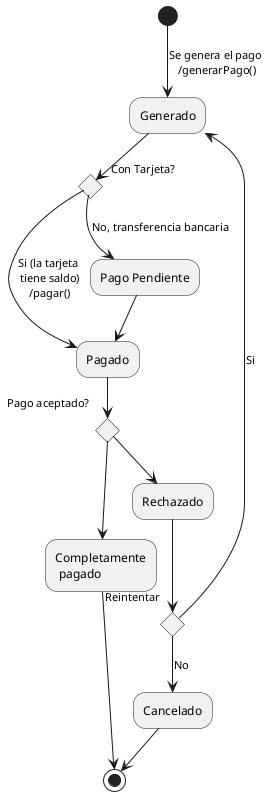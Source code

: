 @startuml MetodoPago
(*) --> [Se genera el pago\n /generarPago()]Generado
if "Con Tarjeta?" then
    -->[Si (la tarjeta\n tiene saldo)\n /pagar()] Pagado
else
    --> [No, transferencia bancaria] Pago Pendiente
    --> Pagado
if "Pago aceptado?" then
    --> Completamente\n pagado
    --> (*)
else
    --> Rechazado
    if "Reintentar" then
        --> [Si]Generado
    else
        --> [No]Cancelado
        --> (*)
    
    
@enduml